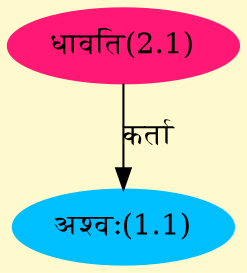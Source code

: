 digraph G{
rankdir=BT;
 compound=true;
 bgcolor="lemonchiffon1";
Node1_1 [style=filled, color="#00BFFF" label = "अश्वः(1.1)"]
Node2_1 [style=filled, color="#FF1975" label = "धावति(2.1)"]
/* Start of Relations section */

Node1_1 -> Node2_1 [  label="कर्ता"  dir="back" ]
}
